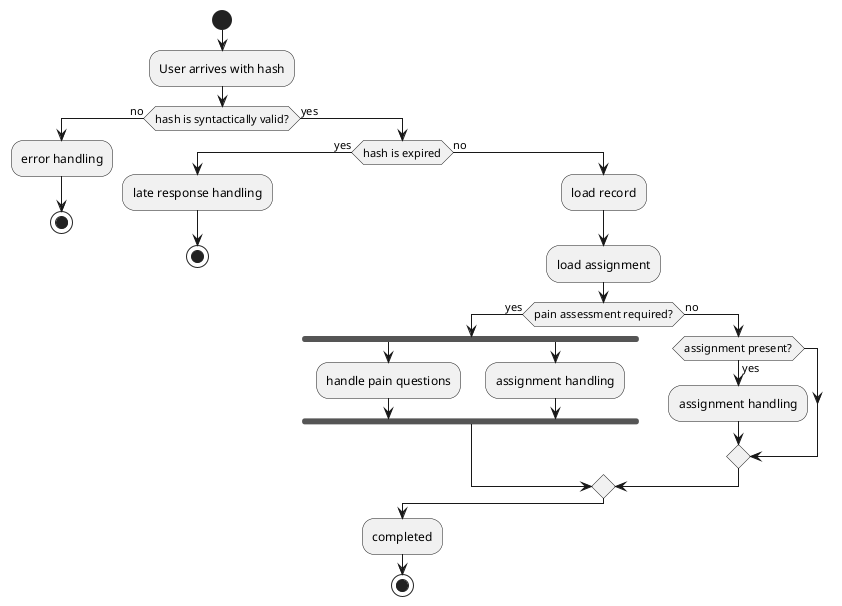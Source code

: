 @startuml

start
:User arrives with hash;
if (hash is syntactically valid?) then (no)
  :error handling;
  stop
else (yes)
    if(hash is expired) then (yes)
        :late response handling;
        stop
    else(no)
        :load record;
        :load assignment;
        if(pain assessment required?) then (yes)
            fork
                :handle pain questions;
            fork again
                :assignment handling;
            end fork
        else (no)
            if(assignment present?) then (yes)
                :assignment handling;
            endif
        endif
    endif
        :completed;
  stop
endif

@enduml